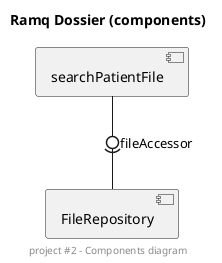 @startuml
'DOCUMENTATION
'PLANTUML : https://plantuml.com/fr/component-diagram
'WHATS A COMPONENTS DIAGRAM : https://www.visual-paradigm.com/guide/uml-unified-modeling-language/what-is-component-diagram/

title Ramq Dossier (components)
center footer project #2 - Components diagram
component searchPatientFile as SPF
component FileRepository as FR
SPF -0)- FR : fileAccessor
@enduml